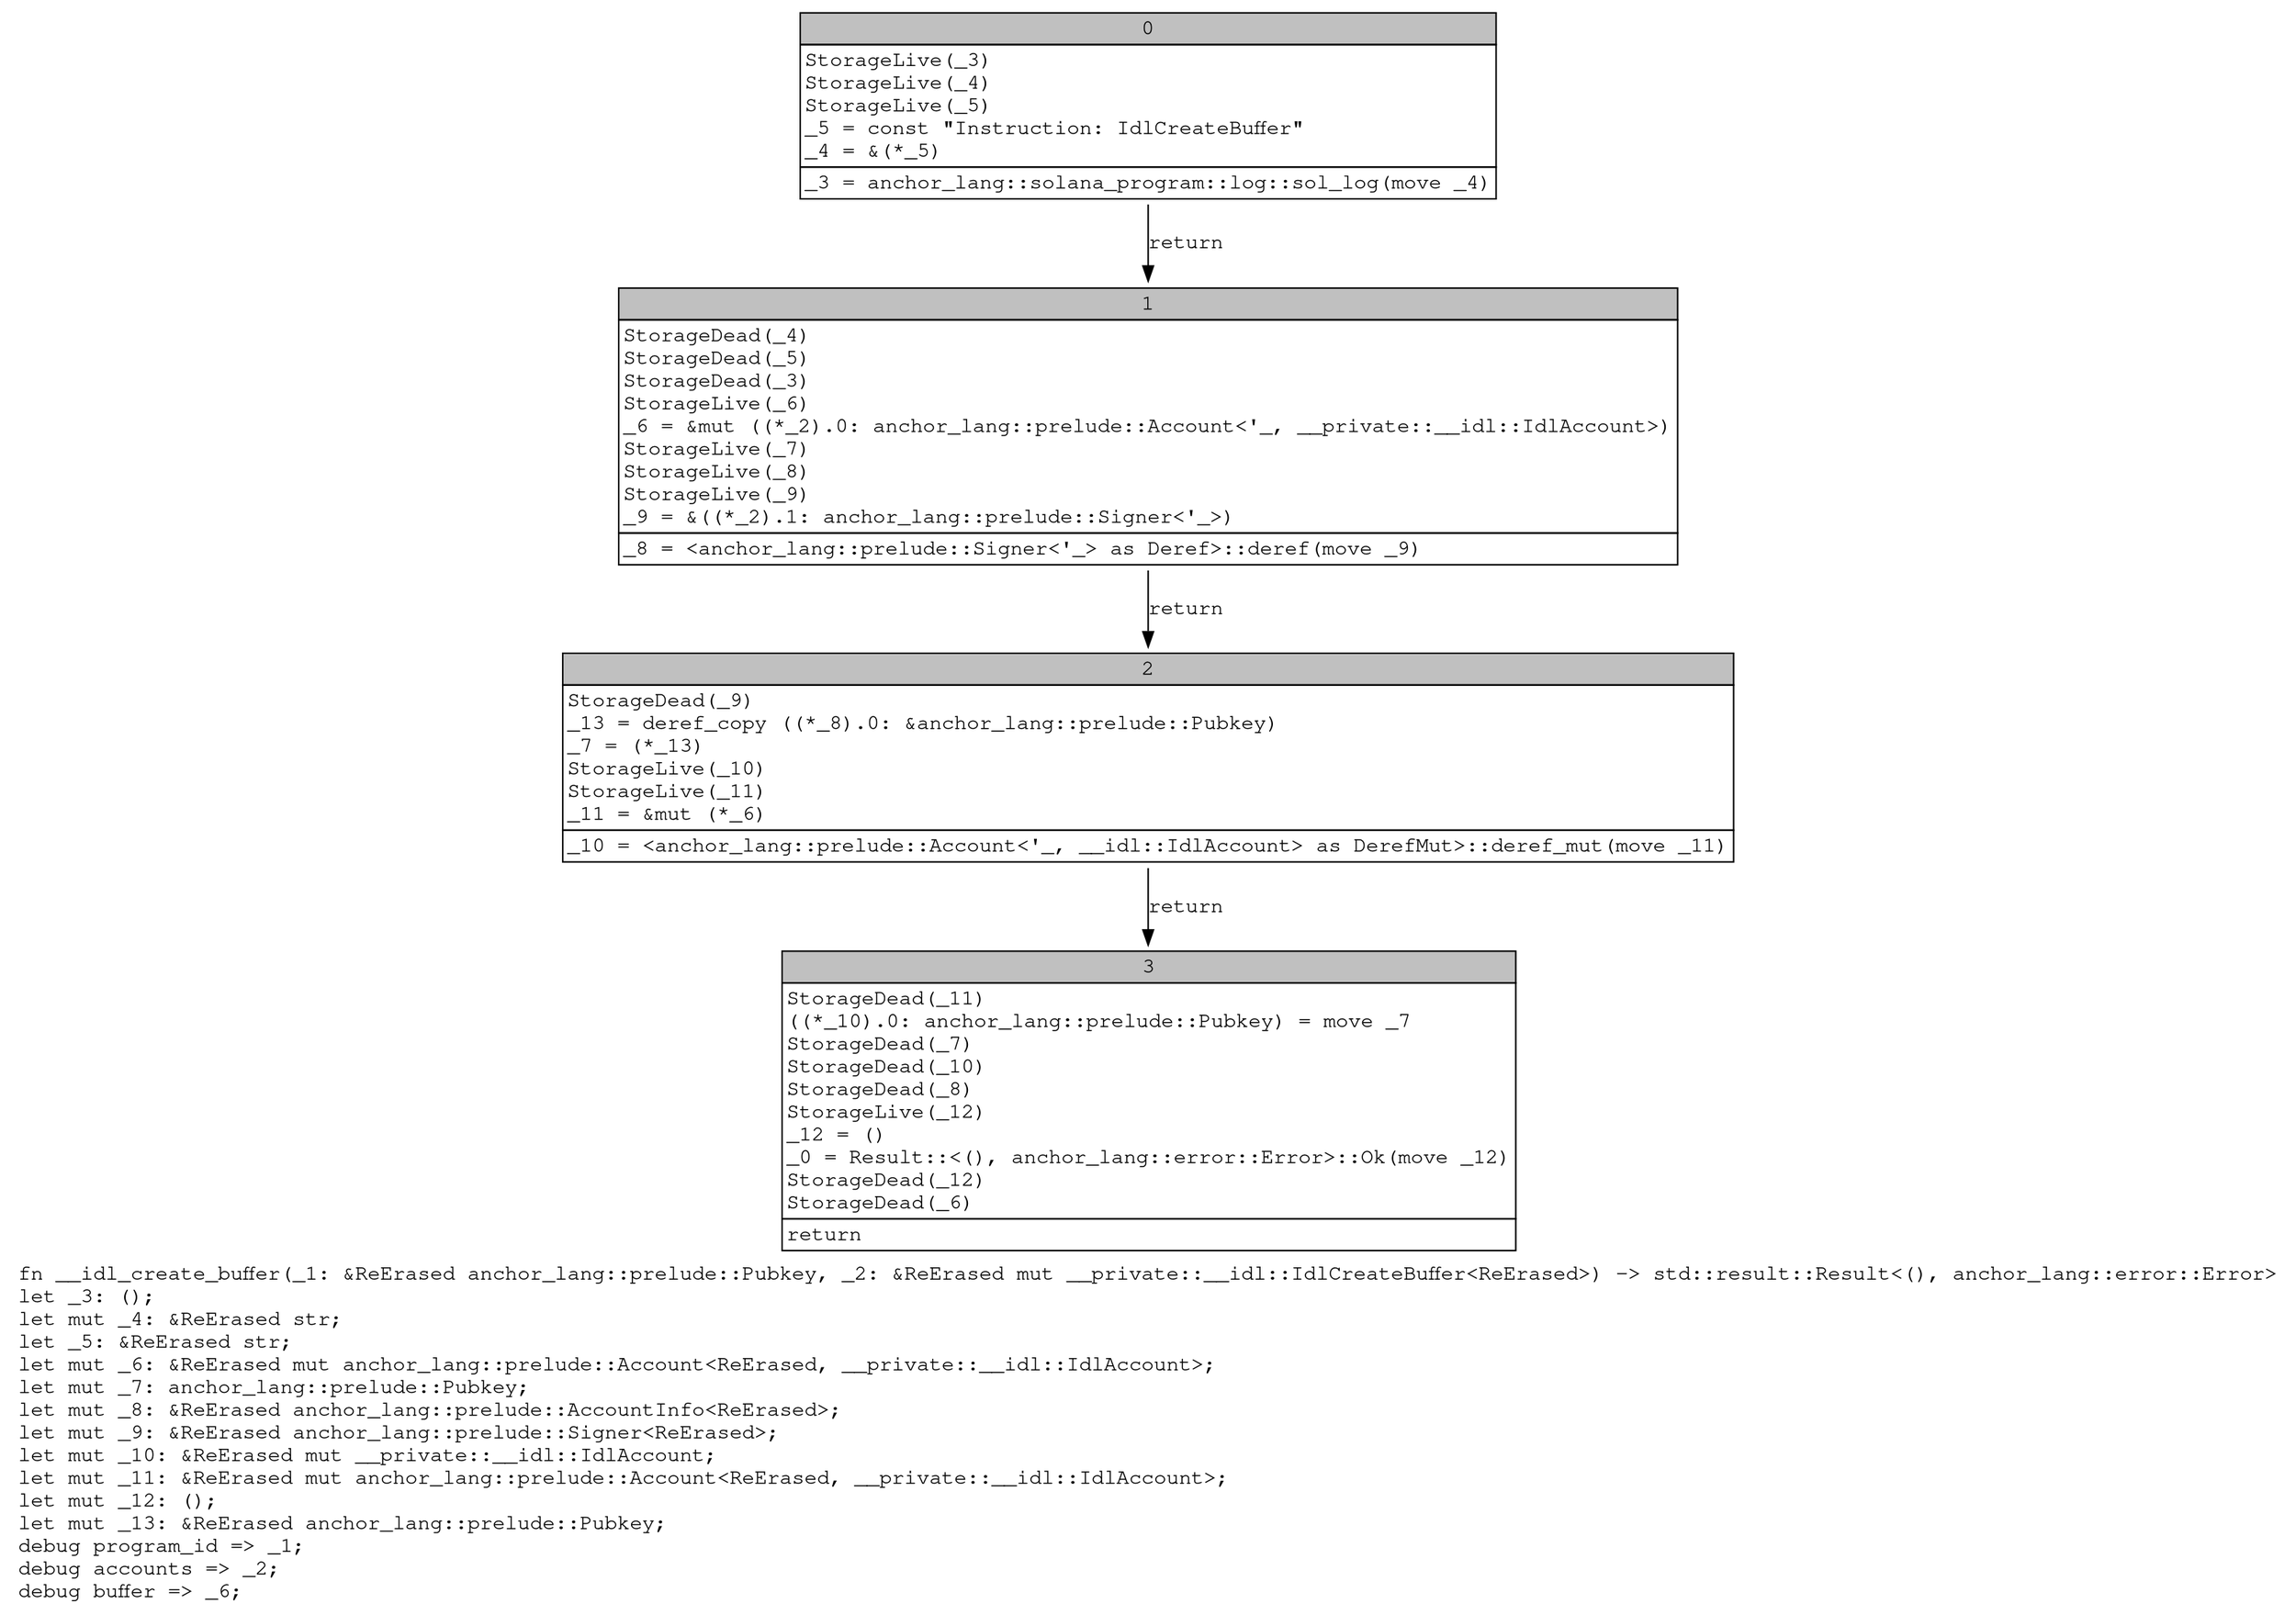 digraph Mir_0_53 {
    graph [fontname="Courier, monospace"];
    node [fontname="Courier, monospace"];
    edge [fontname="Courier, monospace"];
    label=<fn __idl_create_buffer(_1: &amp;ReErased anchor_lang::prelude::Pubkey, _2: &amp;ReErased mut __private::__idl::IdlCreateBuffer&lt;ReErased&gt;) -&gt; std::result::Result&lt;(), anchor_lang::error::Error&gt;<br align="left"/>let _3: ();<br align="left"/>let mut _4: &amp;ReErased str;<br align="left"/>let _5: &amp;ReErased str;<br align="left"/>let mut _6: &amp;ReErased mut anchor_lang::prelude::Account&lt;ReErased, __private::__idl::IdlAccount&gt;;<br align="left"/>let mut _7: anchor_lang::prelude::Pubkey;<br align="left"/>let mut _8: &amp;ReErased anchor_lang::prelude::AccountInfo&lt;ReErased&gt;;<br align="left"/>let mut _9: &amp;ReErased anchor_lang::prelude::Signer&lt;ReErased&gt;;<br align="left"/>let mut _10: &amp;ReErased mut __private::__idl::IdlAccount;<br align="left"/>let mut _11: &amp;ReErased mut anchor_lang::prelude::Account&lt;ReErased, __private::__idl::IdlAccount&gt;;<br align="left"/>let mut _12: ();<br align="left"/>let mut _13: &amp;ReErased anchor_lang::prelude::Pubkey;<br align="left"/>debug program_id =&gt; _1;<br align="left"/>debug accounts =&gt; _2;<br align="left"/>debug buffer =&gt; _6;<br align="left"/>>;
    bb0__0_53 [shape="none", label=<<table border="0" cellborder="1" cellspacing="0"><tr><td bgcolor="gray" align="center" colspan="1">0</td></tr><tr><td align="left" balign="left">StorageLive(_3)<br/>StorageLive(_4)<br/>StorageLive(_5)<br/>_5 = const &quot;Instruction: IdlCreateBuffer&quot;<br/>_4 = &amp;(*_5)<br/></td></tr><tr><td align="left">_3 = anchor_lang::solana_program::log::sol_log(move _4)</td></tr></table>>];
    bb1__0_53 [shape="none", label=<<table border="0" cellborder="1" cellspacing="0"><tr><td bgcolor="gray" align="center" colspan="1">1</td></tr><tr><td align="left" balign="left">StorageDead(_4)<br/>StorageDead(_5)<br/>StorageDead(_3)<br/>StorageLive(_6)<br/>_6 = &amp;mut ((*_2).0: anchor_lang::prelude::Account&lt;'_, __private::__idl::IdlAccount&gt;)<br/>StorageLive(_7)<br/>StorageLive(_8)<br/>StorageLive(_9)<br/>_9 = &amp;((*_2).1: anchor_lang::prelude::Signer&lt;'_&gt;)<br/></td></tr><tr><td align="left">_8 = &lt;anchor_lang::prelude::Signer&lt;'_&gt; as Deref&gt;::deref(move _9)</td></tr></table>>];
    bb2__0_53 [shape="none", label=<<table border="0" cellborder="1" cellspacing="0"><tr><td bgcolor="gray" align="center" colspan="1">2</td></tr><tr><td align="left" balign="left">StorageDead(_9)<br/>_13 = deref_copy ((*_8).0: &amp;anchor_lang::prelude::Pubkey)<br/>_7 = (*_13)<br/>StorageLive(_10)<br/>StorageLive(_11)<br/>_11 = &amp;mut (*_6)<br/></td></tr><tr><td align="left">_10 = &lt;anchor_lang::prelude::Account&lt;'_, __idl::IdlAccount&gt; as DerefMut&gt;::deref_mut(move _11)</td></tr></table>>];
    bb3__0_53 [shape="none", label=<<table border="0" cellborder="1" cellspacing="0"><tr><td bgcolor="gray" align="center" colspan="1">3</td></tr><tr><td align="left" balign="left">StorageDead(_11)<br/>((*_10).0: anchor_lang::prelude::Pubkey) = move _7<br/>StorageDead(_7)<br/>StorageDead(_10)<br/>StorageDead(_8)<br/>StorageLive(_12)<br/>_12 = ()<br/>_0 = Result::&lt;(), anchor_lang::error::Error&gt;::Ok(move _12)<br/>StorageDead(_12)<br/>StorageDead(_6)<br/></td></tr><tr><td align="left">return</td></tr></table>>];
    bb0__0_53 -> bb1__0_53 [label="return"];
    bb1__0_53 -> bb2__0_53 [label="return"];
    bb2__0_53 -> bb3__0_53 [label="return"];
}
